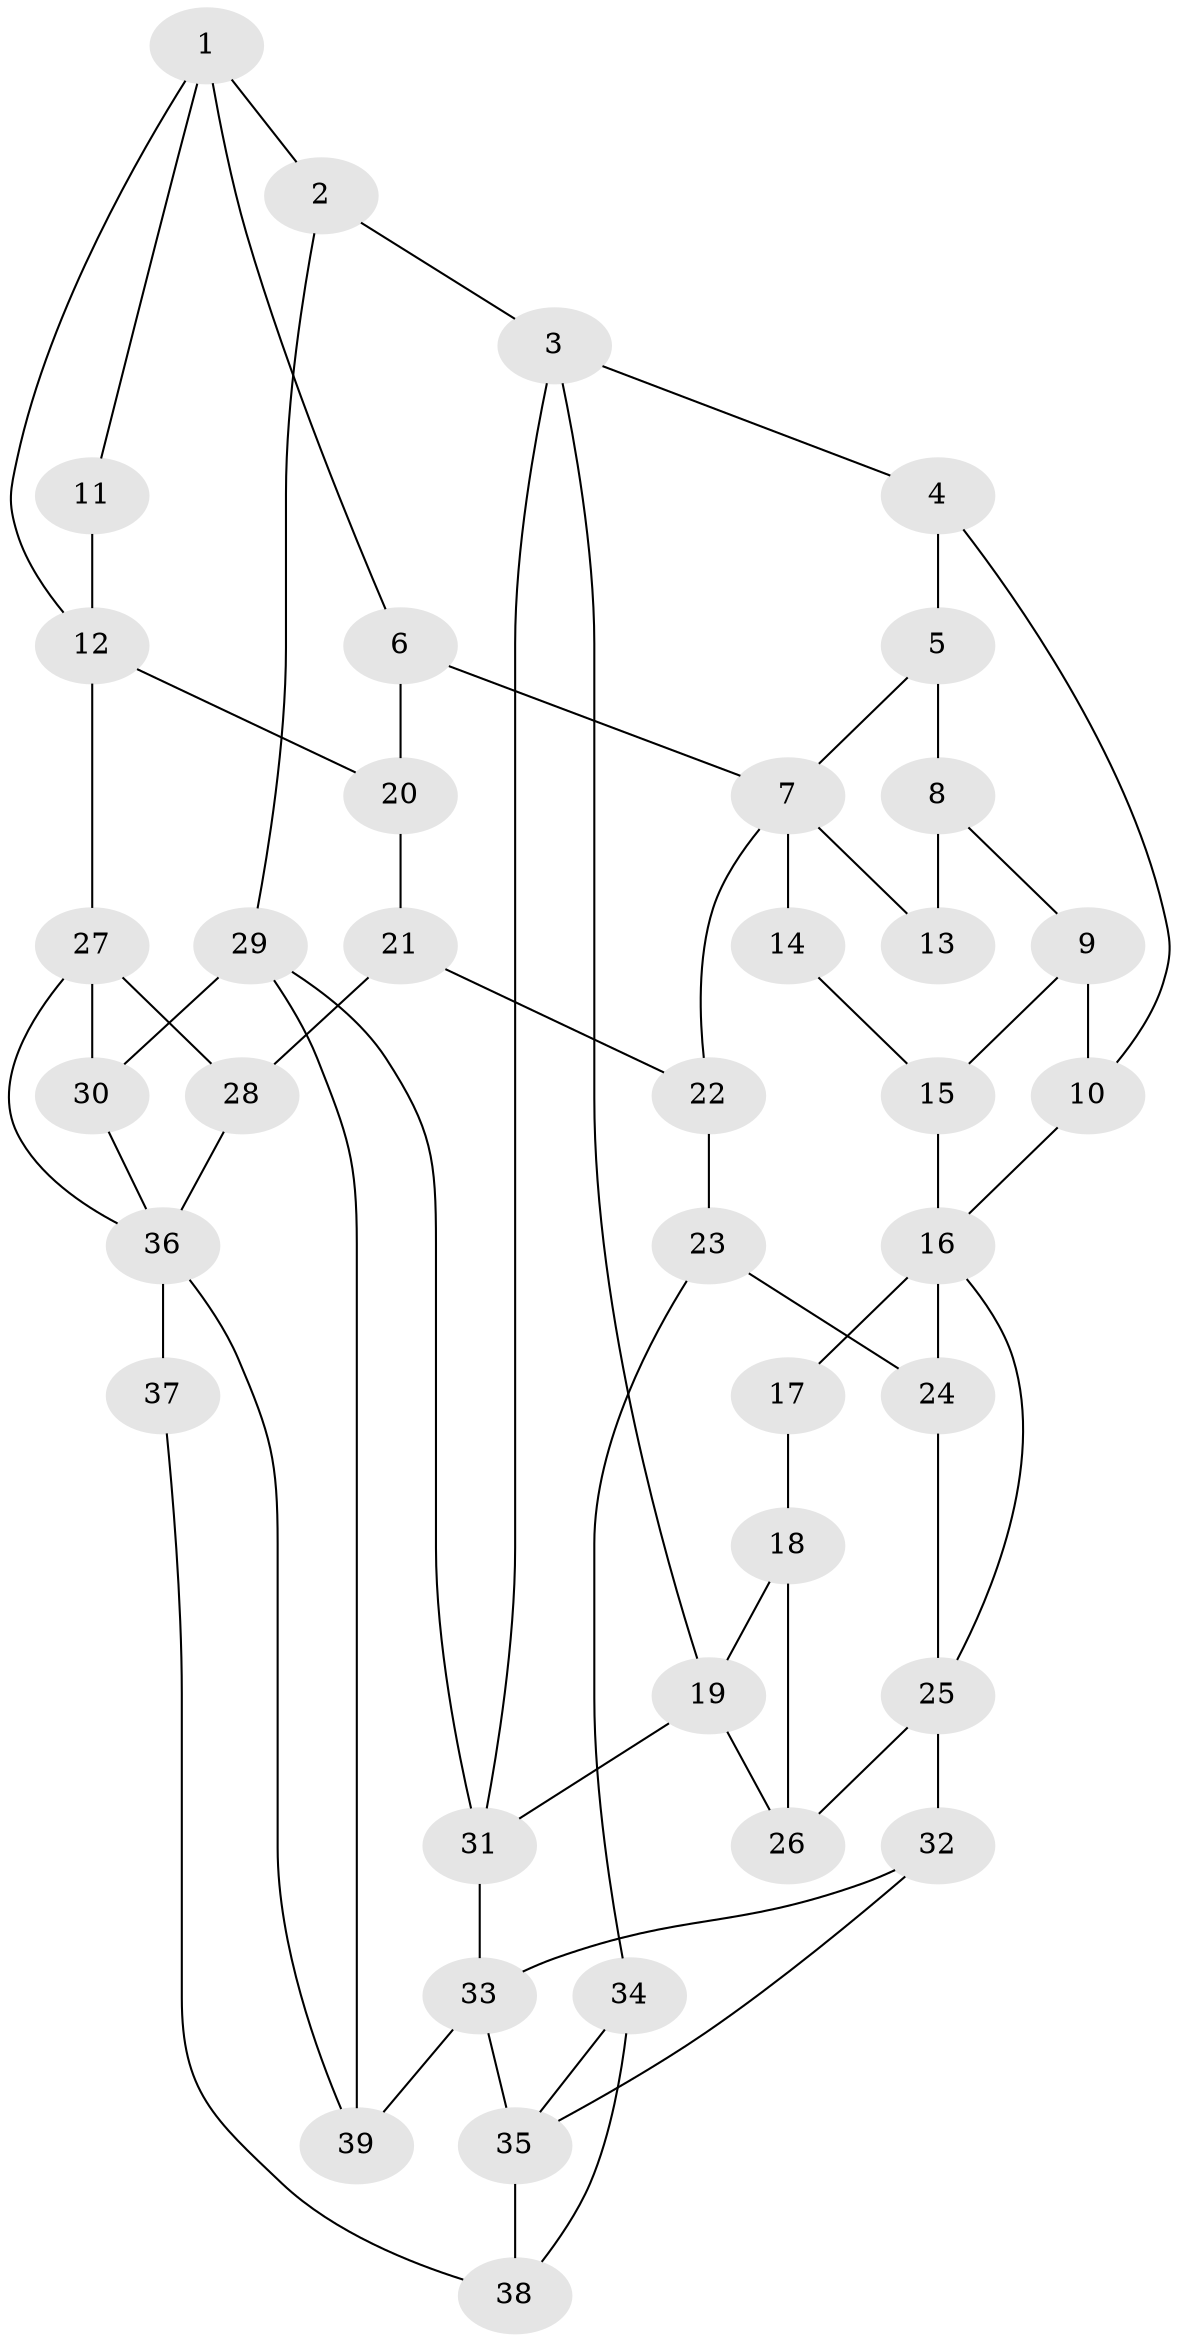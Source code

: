 // original degree distribution, {3: 0.02564102564102564, 6: 0.23076923076923078, 5: 0.48717948717948717, 4: 0.2564102564102564}
// Generated by graph-tools (version 1.1) at 2025/38/03/09/25 02:38:54]
// undirected, 39 vertices, 64 edges
graph export_dot {
graph [start="1"]
  node [color=gray90,style=filled];
  1;
  2;
  3;
  4;
  5;
  6;
  7;
  8;
  9;
  10;
  11;
  12;
  13;
  14;
  15;
  16;
  17;
  18;
  19;
  20;
  21;
  22;
  23;
  24;
  25;
  26;
  27;
  28;
  29;
  30;
  31;
  32;
  33;
  34;
  35;
  36;
  37;
  38;
  39;
  1 -- 2 [weight=2.0];
  1 -- 6 [weight=1.0];
  1 -- 11 [weight=1.0];
  1 -- 12 [weight=1.0];
  2 -- 3 [weight=1.0];
  2 -- 29 [weight=1.0];
  3 -- 4 [weight=1.0];
  3 -- 19 [weight=1.0];
  3 -- 31 [weight=1.0];
  4 -- 5 [weight=1.0];
  4 -- 10 [weight=1.0];
  5 -- 7 [weight=1.0];
  5 -- 8 [weight=2.0];
  6 -- 7 [weight=1.0];
  6 -- 20 [weight=1.0];
  7 -- 13 [weight=1.0];
  7 -- 14 [weight=2.0];
  7 -- 22 [weight=1.0];
  8 -- 9 [weight=1.0];
  8 -- 13 [weight=2.0];
  9 -- 10 [weight=1.0];
  9 -- 15 [weight=1.0];
  10 -- 16 [weight=1.0];
  11 -- 12 [weight=2.0];
  12 -- 20 [weight=1.0];
  12 -- 27 [weight=2.0];
  14 -- 15 [weight=1.0];
  15 -- 16 [weight=1.0];
  16 -- 17 [weight=1.0];
  16 -- 24 [weight=2.0];
  16 -- 25 [weight=1.0];
  17 -- 18 [weight=2.0];
  18 -- 19 [weight=2.0];
  18 -- 26 [weight=2.0];
  19 -- 26 [weight=1.0];
  19 -- 31 [weight=1.0];
  20 -- 21 [weight=1.0];
  21 -- 22 [weight=1.0];
  21 -- 28 [weight=1.0];
  22 -- 23 [weight=1.0];
  23 -- 24 [weight=1.0];
  23 -- 34 [weight=1.0];
  24 -- 25 [weight=1.0];
  25 -- 26 [weight=2.0];
  25 -- 32 [weight=2.0];
  27 -- 28 [weight=1.0];
  27 -- 30 [weight=1.0];
  27 -- 36 [weight=1.0];
  28 -- 36 [weight=1.0];
  29 -- 30 [weight=1.0];
  29 -- 31 [weight=1.0];
  29 -- 39 [weight=1.0];
  30 -- 36 [weight=1.0];
  31 -- 33 [weight=1.0];
  32 -- 33 [weight=1.0];
  32 -- 35 [weight=2.0];
  33 -- 35 [weight=2.0];
  33 -- 39 [weight=1.0];
  34 -- 35 [weight=1.0];
  34 -- 38 [weight=1.0];
  35 -- 38 [weight=1.0];
  36 -- 37 [weight=2.0];
  36 -- 39 [weight=1.0];
  37 -- 38 [weight=1.0];
}
